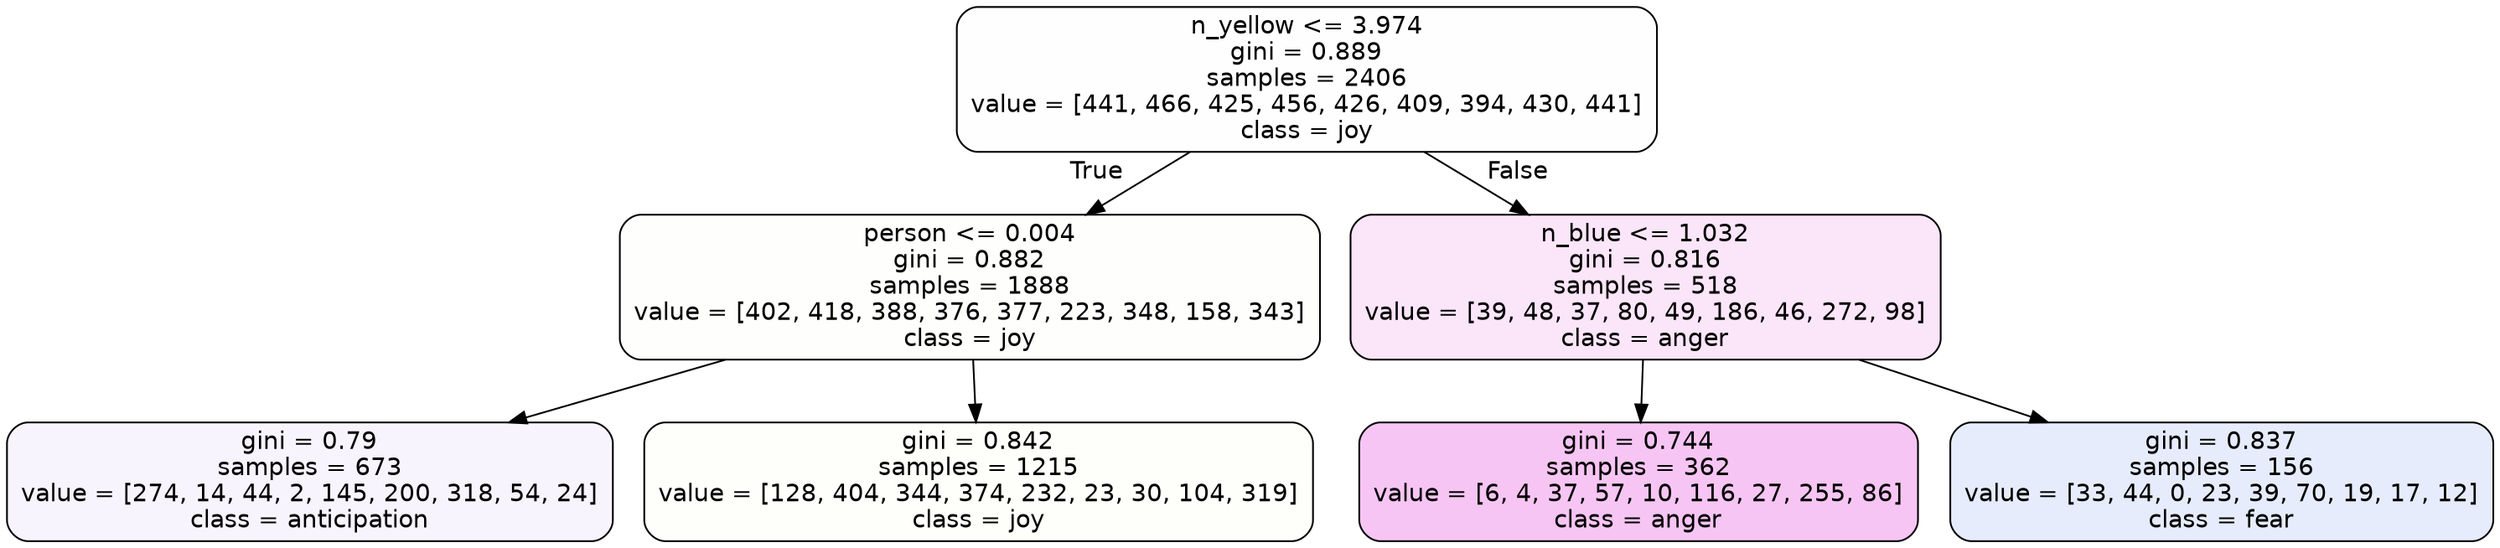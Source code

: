 digraph Tree {
node [shape=box, style="filled, rounded", color="black", fontname=helvetica] ;
edge [fontname=helvetica] ;
0 [label="n_yellow <= 3.974\ngini = 0.889\nsamples = 2406\nvalue = [441, 466, 425, 456, 426, 409, 394, 430, 441]\nclass = joy", fillcolor="#d7e53901"] ;
1 [label="person <= 0.004\ngini = 0.882\nsamples = 1888\nvalue = [402, 418, 388, 376, 377, 223, 348, 158, 343]\nclass = joy", fillcolor="#d7e53902"] ;
0 -> 1 [labeldistance=2.5, labelangle=45, headlabel="True"] ;
2 [label="gini = 0.79\nsamples = 673\nvalue = [274, 14, 44, 2, 145, 200, 318, 54, 24]\nclass = anticipation", fillcolor="#8139e50e"] ;
1 -> 2 ;
3 [label="gini = 0.842\nsamples = 1215\nvalue = [128, 404, 344, 374, 232, 23, 30, 104, 319]\nclass = joy", fillcolor="#d7e53905"] ;
1 -> 3 ;
4 [label="n_blue <= 1.032\ngini = 0.816\nsamples = 518\nvalue = [39, 48, 37, 80, 49, 186, 46, 272, 98]\nclass = anger", fillcolor="#e539d721"] ;
0 -> 4 [labeldistance=2.5, labelangle=-45, headlabel="False"] ;
5 [label="gini = 0.744\nsamples = 362\nvalue = [6, 4, 37, 57, 10, 116, 27, 255, 86]\nclass = anger", fillcolor="#e539d74a"] ;
4 -> 5 ;
6 [label="gini = 0.837\nsamples = 156\nvalue = [33, 44, 0, 23, 39, 70, 19, 17, 12]\nclass = fear", fillcolor="#3964e51f"] ;
4 -> 6 ;
}